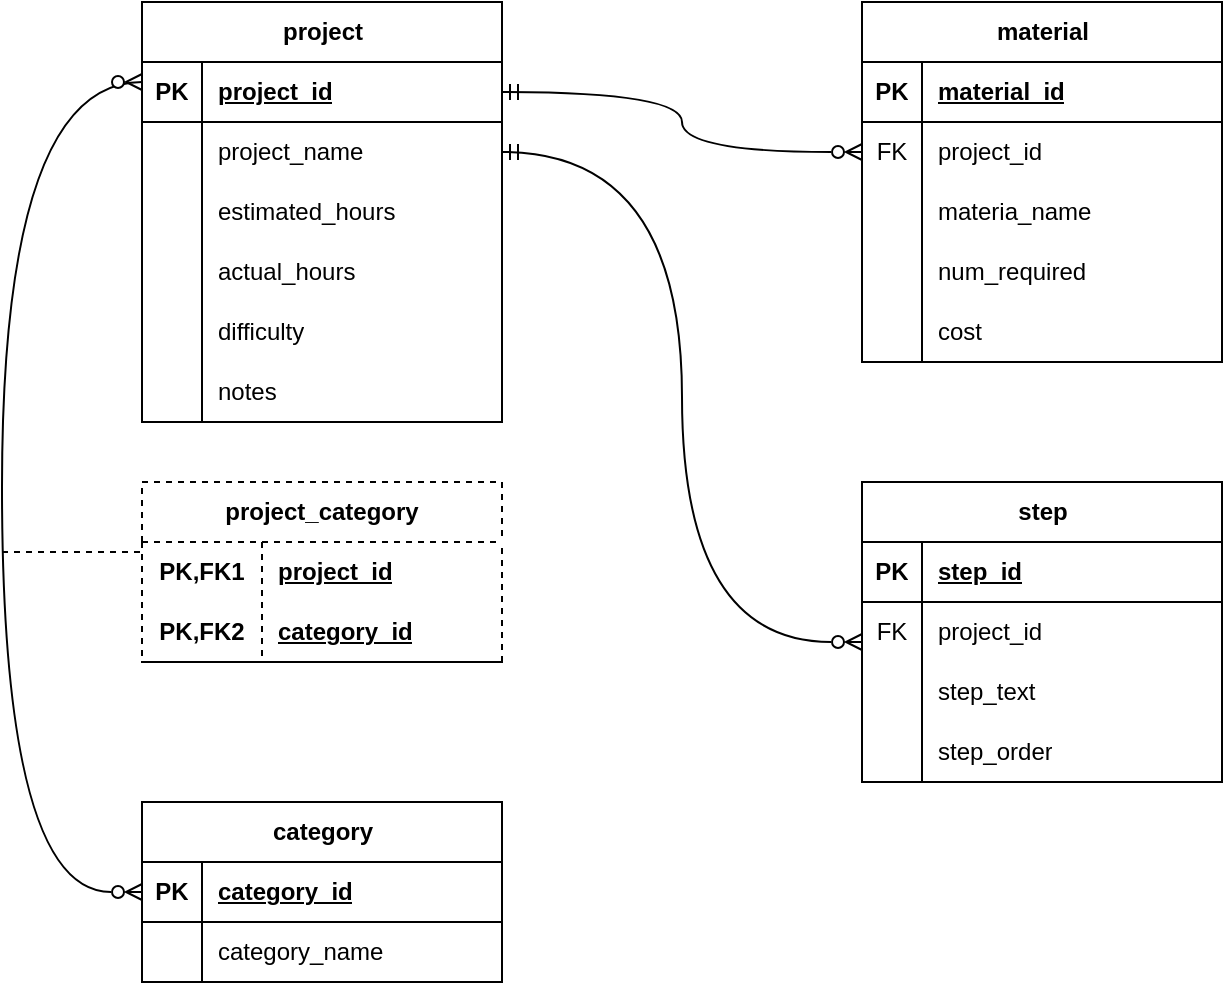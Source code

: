 <mxfile version="21.2.1" type="device">
  <diagram name="Page-1" id="FOi2BXYMljeye7m09q3W">
    <mxGraphModel dx="954" dy="727" grid="1" gridSize="10" guides="1" tooltips="1" connect="1" arrows="1" fold="1" page="1" pageScale="1" pageWidth="850" pageHeight="1100" math="0" shadow="0">
      <root>
        <mxCell id="0" />
        <mxCell id="1" parent="0" />
        <mxCell id="hgDa3XyKUYZ6Zz-X76KH-16" value="project" style="shape=table;startSize=30;container=1;collapsible=1;childLayout=tableLayout;fixedRows=1;rowLines=0;fontStyle=1;align=center;resizeLast=1;html=1;" vertex="1" parent="1">
          <mxGeometry x="140" y="40" width="180" height="210" as="geometry" />
        </mxCell>
        <mxCell id="hgDa3XyKUYZ6Zz-X76KH-17" value="" style="shape=tableRow;horizontal=0;startSize=0;swimlaneHead=0;swimlaneBody=0;fillColor=none;collapsible=0;dropTarget=0;points=[[0,0.5],[1,0.5]];portConstraint=eastwest;top=0;left=0;right=0;bottom=1;" vertex="1" parent="hgDa3XyKUYZ6Zz-X76KH-16">
          <mxGeometry y="30" width="180" height="30" as="geometry" />
        </mxCell>
        <mxCell id="hgDa3XyKUYZ6Zz-X76KH-18" value="PK" style="shape=partialRectangle;connectable=0;fillColor=none;top=0;left=0;bottom=0;right=0;fontStyle=1;overflow=hidden;whiteSpace=wrap;html=1;" vertex="1" parent="hgDa3XyKUYZ6Zz-X76KH-17">
          <mxGeometry width="30" height="30" as="geometry">
            <mxRectangle width="30" height="30" as="alternateBounds" />
          </mxGeometry>
        </mxCell>
        <mxCell id="hgDa3XyKUYZ6Zz-X76KH-19" value="project_id" style="shape=partialRectangle;connectable=0;fillColor=none;top=0;left=0;bottom=0;right=0;align=left;spacingLeft=6;fontStyle=5;overflow=hidden;whiteSpace=wrap;html=1;" vertex="1" parent="hgDa3XyKUYZ6Zz-X76KH-17">
          <mxGeometry x="30" width="150" height="30" as="geometry">
            <mxRectangle width="150" height="30" as="alternateBounds" />
          </mxGeometry>
        </mxCell>
        <mxCell id="hgDa3XyKUYZ6Zz-X76KH-20" value="" style="shape=tableRow;horizontal=0;startSize=0;swimlaneHead=0;swimlaneBody=0;fillColor=none;collapsible=0;dropTarget=0;points=[[0,0.5],[1,0.5]];portConstraint=eastwest;top=0;left=0;right=0;bottom=0;" vertex="1" parent="hgDa3XyKUYZ6Zz-X76KH-16">
          <mxGeometry y="60" width="180" height="30" as="geometry" />
        </mxCell>
        <mxCell id="hgDa3XyKUYZ6Zz-X76KH-21" value="" style="shape=partialRectangle;connectable=0;fillColor=none;top=0;left=0;bottom=0;right=0;editable=1;overflow=hidden;whiteSpace=wrap;html=1;" vertex="1" parent="hgDa3XyKUYZ6Zz-X76KH-20">
          <mxGeometry width="30" height="30" as="geometry">
            <mxRectangle width="30" height="30" as="alternateBounds" />
          </mxGeometry>
        </mxCell>
        <mxCell id="hgDa3XyKUYZ6Zz-X76KH-22" value="project_name" style="shape=partialRectangle;connectable=0;fillColor=none;top=0;left=0;bottom=0;right=0;align=left;spacingLeft=6;overflow=hidden;whiteSpace=wrap;html=1;" vertex="1" parent="hgDa3XyKUYZ6Zz-X76KH-20">
          <mxGeometry x="30" width="150" height="30" as="geometry">
            <mxRectangle width="150" height="30" as="alternateBounds" />
          </mxGeometry>
        </mxCell>
        <mxCell id="hgDa3XyKUYZ6Zz-X76KH-23" value="" style="shape=tableRow;horizontal=0;startSize=0;swimlaneHead=0;swimlaneBody=0;fillColor=none;collapsible=0;dropTarget=0;points=[[0,0.5],[1,0.5]];portConstraint=eastwest;top=0;left=0;right=0;bottom=0;" vertex="1" parent="hgDa3XyKUYZ6Zz-X76KH-16">
          <mxGeometry y="90" width="180" height="30" as="geometry" />
        </mxCell>
        <mxCell id="hgDa3XyKUYZ6Zz-X76KH-24" value="" style="shape=partialRectangle;connectable=0;fillColor=none;top=0;left=0;bottom=0;right=0;editable=1;overflow=hidden;whiteSpace=wrap;html=1;" vertex="1" parent="hgDa3XyKUYZ6Zz-X76KH-23">
          <mxGeometry width="30" height="30" as="geometry">
            <mxRectangle width="30" height="30" as="alternateBounds" />
          </mxGeometry>
        </mxCell>
        <mxCell id="hgDa3XyKUYZ6Zz-X76KH-25" value="estimated_hours" style="shape=partialRectangle;connectable=0;fillColor=none;top=0;left=0;bottom=0;right=0;align=left;spacingLeft=6;overflow=hidden;whiteSpace=wrap;html=1;" vertex="1" parent="hgDa3XyKUYZ6Zz-X76KH-23">
          <mxGeometry x="30" width="150" height="30" as="geometry">
            <mxRectangle width="150" height="30" as="alternateBounds" />
          </mxGeometry>
        </mxCell>
        <mxCell id="hgDa3XyKUYZ6Zz-X76KH-26" value="" style="shape=tableRow;horizontal=0;startSize=0;swimlaneHead=0;swimlaneBody=0;fillColor=none;collapsible=0;dropTarget=0;points=[[0,0.5],[1,0.5]];portConstraint=eastwest;top=0;left=0;right=0;bottom=0;" vertex="1" parent="hgDa3XyKUYZ6Zz-X76KH-16">
          <mxGeometry y="120" width="180" height="30" as="geometry" />
        </mxCell>
        <mxCell id="hgDa3XyKUYZ6Zz-X76KH-27" value="" style="shape=partialRectangle;connectable=0;fillColor=none;top=0;left=0;bottom=0;right=0;editable=1;overflow=hidden;whiteSpace=wrap;html=1;" vertex="1" parent="hgDa3XyKUYZ6Zz-X76KH-26">
          <mxGeometry width="30" height="30" as="geometry">
            <mxRectangle width="30" height="30" as="alternateBounds" />
          </mxGeometry>
        </mxCell>
        <mxCell id="hgDa3XyKUYZ6Zz-X76KH-28" value="actual_hours" style="shape=partialRectangle;connectable=0;fillColor=none;top=0;left=0;bottom=0;right=0;align=left;spacingLeft=6;overflow=hidden;whiteSpace=wrap;html=1;" vertex="1" parent="hgDa3XyKUYZ6Zz-X76KH-26">
          <mxGeometry x="30" width="150" height="30" as="geometry">
            <mxRectangle width="150" height="30" as="alternateBounds" />
          </mxGeometry>
        </mxCell>
        <mxCell id="hgDa3XyKUYZ6Zz-X76KH-32" style="shape=tableRow;horizontal=0;startSize=0;swimlaneHead=0;swimlaneBody=0;fillColor=none;collapsible=0;dropTarget=0;points=[[0,0.5],[1,0.5]];portConstraint=eastwest;top=0;left=0;right=0;bottom=0;" vertex="1" parent="hgDa3XyKUYZ6Zz-X76KH-16">
          <mxGeometry y="150" width="180" height="30" as="geometry" />
        </mxCell>
        <mxCell id="hgDa3XyKUYZ6Zz-X76KH-33" style="shape=partialRectangle;connectable=0;fillColor=none;top=0;left=0;bottom=0;right=0;editable=1;overflow=hidden;whiteSpace=wrap;html=1;" vertex="1" parent="hgDa3XyKUYZ6Zz-X76KH-32">
          <mxGeometry width="30" height="30" as="geometry">
            <mxRectangle width="30" height="30" as="alternateBounds" />
          </mxGeometry>
        </mxCell>
        <mxCell id="hgDa3XyKUYZ6Zz-X76KH-34" value="difficulty" style="shape=partialRectangle;connectable=0;fillColor=none;top=0;left=0;bottom=0;right=0;align=left;spacingLeft=6;overflow=hidden;whiteSpace=wrap;html=1;" vertex="1" parent="hgDa3XyKUYZ6Zz-X76KH-32">
          <mxGeometry x="30" width="150" height="30" as="geometry">
            <mxRectangle width="150" height="30" as="alternateBounds" />
          </mxGeometry>
        </mxCell>
        <mxCell id="hgDa3XyKUYZ6Zz-X76KH-29" style="shape=tableRow;horizontal=0;startSize=0;swimlaneHead=0;swimlaneBody=0;fillColor=none;collapsible=0;dropTarget=0;points=[[0,0.5],[1,0.5]];portConstraint=eastwest;top=0;left=0;right=0;bottom=0;" vertex="1" parent="hgDa3XyKUYZ6Zz-X76KH-16">
          <mxGeometry y="180" width="180" height="30" as="geometry" />
        </mxCell>
        <mxCell id="hgDa3XyKUYZ6Zz-X76KH-30" style="shape=partialRectangle;connectable=0;fillColor=none;top=0;left=0;bottom=0;right=0;editable=1;overflow=hidden;whiteSpace=wrap;html=1;" vertex="1" parent="hgDa3XyKUYZ6Zz-X76KH-29">
          <mxGeometry width="30" height="30" as="geometry">
            <mxRectangle width="30" height="30" as="alternateBounds" />
          </mxGeometry>
        </mxCell>
        <mxCell id="hgDa3XyKUYZ6Zz-X76KH-31" value="notes" style="shape=partialRectangle;connectable=0;fillColor=none;top=0;left=0;bottom=0;right=0;align=left;spacingLeft=6;overflow=hidden;whiteSpace=wrap;html=1;" vertex="1" parent="hgDa3XyKUYZ6Zz-X76KH-29">
          <mxGeometry x="30" width="150" height="30" as="geometry">
            <mxRectangle width="150" height="30" as="alternateBounds" />
          </mxGeometry>
        </mxCell>
        <mxCell id="hgDa3XyKUYZ6Zz-X76KH-35" value="material" style="shape=table;startSize=30;container=1;collapsible=1;childLayout=tableLayout;fixedRows=1;rowLines=0;fontStyle=1;align=center;resizeLast=1;html=1;" vertex="1" parent="1">
          <mxGeometry x="500" y="40" width="180" height="180" as="geometry" />
        </mxCell>
        <mxCell id="hgDa3XyKUYZ6Zz-X76KH-36" value="" style="shape=tableRow;horizontal=0;startSize=0;swimlaneHead=0;swimlaneBody=0;fillColor=none;collapsible=0;dropTarget=0;points=[[0,0.5],[1,0.5]];portConstraint=eastwest;top=0;left=0;right=0;bottom=1;" vertex="1" parent="hgDa3XyKUYZ6Zz-X76KH-35">
          <mxGeometry y="30" width="180" height="30" as="geometry" />
        </mxCell>
        <mxCell id="hgDa3XyKUYZ6Zz-X76KH-37" value="PK" style="shape=partialRectangle;connectable=0;fillColor=none;top=0;left=0;bottom=0;right=0;fontStyle=1;overflow=hidden;whiteSpace=wrap;html=1;" vertex="1" parent="hgDa3XyKUYZ6Zz-X76KH-36">
          <mxGeometry width="30" height="30" as="geometry">
            <mxRectangle width="30" height="30" as="alternateBounds" />
          </mxGeometry>
        </mxCell>
        <mxCell id="hgDa3XyKUYZ6Zz-X76KH-38" value="material_id" style="shape=partialRectangle;connectable=0;fillColor=none;top=0;left=0;bottom=0;right=0;align=left;spacingLeft=6;fontStyle=5;overflow=hidden;whiteSpace=wrap;html=1;" vertex="1" parent="hgDa3XyKUYZ6Zz-X76KH-36">
          <mxGeometry x="30" width="150" height="30" as="geometry">
            <mxRectangle width="150" height="30" as="alternateBounds" />
          </mxGeometry>
        </mxCell>
        <mxCell id="hgDa3XyKUYZ6Zz-X76KH-39" value="" style="shape=tableRow;horizontal=0;startSize=0;swimlaneHead=0;swimlaneBody=0;fillColor=none;collapsible=0;dropTarget=0;points=[[0,0.5],[1,0.5]];portConstraint=eastwest;top=0;left=0;right=0;bottom=0;" vertex="1" parent="hgDa3XyKUYZ6Zz-X76KH-35">
          <mxGeometry y="60" width="180" height="30" as="geometry" />
        </mxCell>
        <mxCell id="hgDa3XyKUYZ6Zz-X76KH-40" value="FK" style="shape=partialRectangle;connectable=0;fillColor=none;top=0;left=0;bottom=0;right=0;editable=1;overflow=hidden;whiteSpace=wrap;html=1;" vertex="1" parent="hgDa3XyKUYZ6Zz-X76KH-39">
          <mxGeometry width="30" height="30" as="geometry">
            <mxRectangle width="30" height="30" as="alternateBounds" />
          </mxGeometry>
        </mxCell>
        <mxCell id="hgDa3XyKUYZ6Zz-X76KH-41" value="project_id" style="shape=partialRectangle;connectable=0;fillColor=none;top=0;left=0;bottom=0;right=0;align=left;spacingLeft=6;overflow=hidden;whiteSpace=wrap;html=1;" vertex="1" parent="hgDa3XyKUYZ6Zz-X76KH-39">
          <mxGeometry x="30" width="150" height="30" as="geometry">
            <mxRectangle width="150" height="30" as="alternateBounds" />
          </mxGeometry>
        </mxCell>
        <mxCell id="hgDa3XyKUYZ6Zz-X76KH-42" value="" style="shape=tableRow;horizontal=0;startSize=0;swimlaneHead=0;swimlaneBody=0;fillColor=none;collapsible=0;dropTarget=0;points=[[0,0.5],[1,0.5]];portConstraint=eastwest;top=0;left=0;right=0;bottom=0;" vertex="1" parent="hgDa3XyKUYZ6Zz-X76KH-35">
          <mxGeometry y="90" width="180" height="30" as="geometry" />
        </mxCell>
        <mxCell id="hgDa3XyKUYZ6Zz-X76KH-43" value="" style="shape=partialRectangle;connectable=0;fillColor=none;top=0;left=0;bottom=0;right=0;editable=1;overflow=hidden;whiteSpace=wrap;html=1;" vertex="1" parent="hgDa3XyKUYZ6Zz-X76KH-42">
          <mxGeometry width="30" height="30" as="geometry">
            <mxRectangle width="30" height="30" as="alternateBounds" />
          </mxGeometry>
        </mxCell>
        <mxCell id="hgDa3XyKUYZ6Zz-X76KH-44" value="materia_name" style="shape=partialRectangle;connectable=0;fillColor=none;top=0;left=0;bottom=0;right=0;align=left;spacingLeft=6;overflow=hidden;whiteSpace=wrap;html=1;" vertex="1" parent="hgDa3XyKUYZ6Zz-X76KH-42">
          <mxGeometry x="30" width="150" height="30" as="geometry">
            <mxRectangle width="150" height="30" as="alternateBounds" />
          </mxGeometry>
        </mxCell>
        <mxCell id="hgDa3XyKUYZ6Zz-X76KH-48" style="shape=tableRow;horizontal=0;startSize=0;swimlaneHead=0;swimlaneBody=0;fillColor=none;collapsible=0;dropTarget=0;points=[[0,0.5],[1,0.5]];portConstraint=eastwest;top=0;left=0;right=0;bottom=0;" vertex="1" parent="hgDa3XyKUYZ6Zz-X76KH-35">
          <mxGeometry y="120" width="180" height="30" as="geometry" />
        </mxCell>
        <mxCell id="hgDa3XyKUYZ6Zz-X76KH-49" style="shape=partialRectangle;connectable=0;fillColor=none;top=0;left=0;bottom=0;right=0;editable=1;overflow=hidden;whiteSpace=wrap;html=1;" vertex="1" parent="hgDa3XyKUYZ6Zz-X76KH-48">
          <mxGeometry width="30" height="30" as="geometry">
            <mxRectangle width="30" height="30" as="alternateBounds" />
          </mxGeometry>
        </mxCell>
        <mxCell id="hgDa3XyKUYZ6Zz-X76KH-50" value="num_required" style="shape=partialRectangle;connectable=0;fillColor=none;top=0;left=0;bottom=0;right=0;align=left;spacingLeft=6;overflow=hidden;whiteSpace=wrap;html=1;" vertex="1" parent="hgDa3XyKUYZ6Zz-X76KH-48">
          <mxGeometry x="30" width="150" height="30" as="geometry">
            <mxRectangle width="150" height="30" as="alternateBounds" />
          </mxGeometry>
        </mxCell>
        <mxCell id="hgDa3XyKUYZ6Zz-X76KH-45" value="" style="shape=tableRow;horizontal=0;startSize=0;swimlaneHead=0;swimlaneBody=0;fillColor=none;collapsible=0;dropTarget=0;points=[[0,0.5],[1,0.5]];portConstraint=eastwest;top=0;left=0;right=0;bottom=0;" vertex="1" parent="hgDa3XyKUYZ6Zz-X76KH-35">
          <mxGeometry y="150" width="180" height="30" as="geometry" />
        </mxCell>
        <mxCell id="hgDa3XyKUYZ6Zz-X76KH-46" value="" style="shape=partialRectangle;connectable=0;fillColor=none;top=0;left=0;bottom=0;right=0;editable=1;overflow=hidden;whiteSpace=wrap;html=1;" vertex="1" parent="hgDa3XyKUYZ6Zz-X76KH-45">
          <mxGeometry width="30" height="30" as="geometry">
            <mxRectangle width="30" height="30" as="alternateBounds" />
          </mxGeometry>
        </mxCell>
        <mxCell id="hgDa3XyKUYZ6Zz-X76KH-47" value="cost" style="shape=partialRectangle;connectable=0;fillColor=none;top=0;left=0;bottom=0;right=0;align=left;spacingLeft=6;overflow=hidden;whiteSpace=wrap;html=1;" vertex="1" parent="hgDa3XyKUYZ6Zz-X76KH-45">
          <mxGeometry x="30" width="150" height="30" as="geometry">
            <mxRectangle width="150" height="30" as="alternateBounds" />
          </mxGeometry>
        </mxCell>
        <mxCell id="hgDa3XyKUYZ6Zz-X76KH-51" value="step" style="shape=table;startSize=30;container=1;collapsible=1;childLayout=tableLayout;fixedRows=1;rowLines=0;fontStyle=1;align=center;resizeLast=1;html=1;" vertex="1" parent="1">
          <mxGeometry x="500" y="280" width="180" height="150" as="geometry" />
        </mxCell>
        <mxCell id="hgDa3XyKUYZ6Zz-X76KH-52" value="" style="shape=tableRow;horizontal=0;startSize=0;swimlaneHead=0;swimlaneBody=0;fillColor=none;collapsible=0;dropTarget=0;points=[[0,0.5],[1,0.5]];portConstraint=eastwest;top=0;left=0;right=0;bottom=1;" vertex="1" parent="hgDa3XyKUYZ6Zz-X76KH-51">
          <mxGeometry y="30" width="180" height="30" as="geometry" />
        </mxCell>
        <mxCell id="hgDa3XyKUYZ6Zz-X76KH-53" value="PK" style="shape=partialRectangle;connectable=0;fillColor=none;top=0;left=0;bottom=0;right=0;fontStyle=1;overflow=hidden;whiteSpace=wrap;html=1;" vertex="1" parent="hgDa3XyKUYZ6Zz-X76KH-52">
          <mxGeometry width="30" height="30" as="geometry">
            <mxRectangle width="30" height="30" as="alternateBounds" />
          </mxGeometry>
        </mxCell>
        <mxCell id="hgDa3XyKUYZ6Zz-X76KH-54" value="step_id" style="shape=partialRectangle;connectable=0;fillColor=none;top=0;left=0;bottom=0;right=0;align=left;spacingLeft=6;fontStyle=5;overflow=hidden;whiteSpace=wrap;html=1;" vertex="1" parent="hgDa3XyKUYZ6Zz-X76KH-52">
          <mxGeometry x="30" width="150" height="30" as="geometry">
            <mxRectangle width="150" height="30" as="alternateBounds" />
          </mxGeometry>
        </mxCell>
        <mxCell id="hgDa3XyKUYZ6Zz-X76KH-55" value="" style="shape=tableRow;horizontal=0;startSize=0;swimlaneHead=0;swimlaneBody=0;fillColor=none;collapsible=0;dropTarget=0;points=[[0,0.5],[1,0.5]];portConstraint=eastwest;top=0;left=0;right=0;bottom=0;" vertex="1" parent="hgDa3XyKUYZ6Zz-X76KH-51">
          <mxGeometry y="60" width="180" height="30" as="geometry" />
        </mxCell>
        <mxCell id="hgDa3XyKUYZ6Zz-X76KH-56" value="FK" style="shape=partialRectangle;connectable=0;fillColor=none;top=0;left=0;bottom=0;right=0;editable=1;overflow=hidden;whiteSpace=wrap;html=1;" vertex="1" parent="hgDa3XyKUYZ6Zz-X76KH-55">
          <mxGeometry width="30" height="30" as="geometry">
            <mxRectangle width="30" height="30" as="alternateBounds" />
          </mxGeometry>
        </mxCell>
        <mxCell id="hgDa3XyKUYZ6Zz-X76KH-57" value="project_id" style="shape=partialRectangle;connectable=0;fillColor=none;top=0;left=0;bottom=0;right=0;align=left;spacingLeft=6;overflow=hidden;whiteSpace=wrap;html=1;" vertex="1" parent="hgDa3XyKUYZ6Zz-X76KH-55">
          <mxGeometry x="30" width="150" height="30" as="geometry">
            <mxRectangle width="150" height="30" as="alternateBounds" />
          </mxGeometry>
        </mxCell>
        <mxCell id="hgDa3XyKUYZ6Zz-X76KH-58" value="" style="shape=tableRow;horizontal=0;startSize=0;swimlaneHead=0;swimlaneBody=0;fillColor=none;collapsible=0;dropTarget=0;points=[[0,0.5],[1,0.5]];portConstraint=eastwest;top=0;left=0;right=0;bottom=0;" vertex="1" parent="hgDa3XyKUYZ6Zz-X76KH-51">
          <mxGeometry y="90" width="180" height="30" as="geometry" />
        </mxCell>
        <mxCell id="hgDa3XyKUYZ6Zz-X76KH-59" value="" style="shape=partialRectangle;connectable=0;fillColor=none;top=0;left=0;bottom=0;right=0;editable=1;overflow=hidden;whiteSpace=wrap;html=1;" vertex="1" parent="hgDa3XyKUYZ6Zz-X76KH-58">
          <mxGeometry width="30" height="30" as="geometry">
            <mxRectangle width="30" height="30" as="alternateBounds" />
          </mxGeometry>
        </mxCell>
        <mxCell id="hgDa3XyKUYZ6Zz-X76KH-60" value="step_text" style="shape=partialRectangle;connectable=0;fillColor=none;top=0;left=0;bottom=0;right=0;align=left;spacingLeft=6;overflow=hidden;whiteSpace=wrap;html=1;" vertex="1" parent="hgDa3XyKUYZ6Zz-X76KH-58">
          <mxGeometry x="30" width="150" height="30" as="geometry">
            <mxRectangle width="150" height="30" as="alternateBounds" />
          </mxGeometry>
        </mxCell>
        <mxCell id="hgDa3XyKUYZ6Zz-X76KH-61" value="" style="shape=tableRow;horizontal=0;startSize=0;swimlaneHead=0;swimlaneBody=0;fillColor=none;collapsible=0;dropTarget=0;points=[[0,0.5],[1,0.5]];portConstraint=eastwest;top=0;left=0;right=0;bottom=0;" vertex="1" parent="hgDa3XyKUYZ6Zz-X76KH-51">
          <mxGeometry y="120" width="180" height="30" as="geometry" />
        </mxCell>
        <mxCell id="hgDa3XyKUYZ6Zz-X76KH-62" value="" style="shape=partialRectangle;connectable=0;fillColor=none;top=0;left=0;bottom=0;right=0;editable=1;overflow=hidden;whiteSpace=wrap;html=1;" vertex="1" parent="hgDa3XyKUYZ6Zz-X76KH-61">
          <mxGeometry width="30" height="30" as="geometry">
            <mxRectangle width="30" height="30" as="alternateBounds" />
          </mxGeometry>
        </mxCell>
        <mxCell id="hgDa3XyKUYZ6Zz-X76KH-63" value="step_order" style="shape=partialRectangle;connectable=0;fillColor=none;top=0;left=0;bottom=0;right=0;align=left;spacingLeft=6;overflow=hidden;whiteSpace=wrap;html=1;" vertex="1" parent="hgDa3XyKUYZ6Zz-X76KH-61">
          <mxGeometry x="30" width="150" height="30" as="geometry">
            <mxRectangle width="150" height="30" as="alternateBounds" />
          </mxGeometry>
        </mxCell>
        <mxCell id="hgDa3XyKUYZ6Zz-X76KH-64" value="category" style="shape=table;startSize=30;container=1;collapsible=1;childLayout=tableLayout;fixedRows=1;rowLines=0;fontStyle=1;align=center;resizeLast=1;html=1;" vertex="1" parent="1">
          <mxGeometry x="140" y="440" width="180" height="90" as="geometry" />
        </mxCell>
        <mxCell id="hgDa3XyKUYZ6Zz-X76KH-65" value="" style="shape=tableRow;horizontal=0;startSize=0;swimlaneHead=0;swimlaneBody=0;fillColor=none;collapsible=0;dropTarget=0;points=[[0,0.5],[1,0.5]];portConstraint=eastwest;top=0;left=0;right=0;bottom=1;" vertex="1" parent="hgDa3XyKUYZ6Zz-X76KH-64">
          <mxGeometry y="30" width="180" height="30" as="geometry" />
        </mxCell>
        <mxCell id="hgDa3XyKUYZ6Zz-X76KH-66" value="PK" style="shape=partialRectangle;connectable=0;fillColor=none;top=0;left=0;bottom=0;right=0;fontStyle=1;overflow=hidden;whiteSpace=wrap;html=1;" vertex="1" parent="hgDa3XyKUYZ6Zz-X76KH-65">
          <mxGeometry width="30" height="30" as="geometry">
            <mxRectangle width="30" height="30" as="alternateBounds" />
          </mxGeometry>
        </mxCell>
        <mxCell id="hgDa3XyKUYZ6Zz-X76KH-67" value="category_id" style="shape=partialRectangle;connectable=0;fillColor=none;top=0;left=0;bottom=0;right=0;align=left;spacingLeft=6;fontStyle=5;overflow=hidden;whiteSpace=wrap;html=1;" vertex="1" parent="hgDa3XyKUYZ6Zz-X76KH-65">
          <mxGeometry x="30" width="150" height="30" as="geometry">
            <mxRectangle width="150" height="30" as="alternateBounds" />
          </mxGeometry>
        </mxCell>
        <mxCell id="hgDa3XyKUYZ6Zz-X76KH-68" value="" style="shape=tableRow;horizontal=0;startSize=0;swimlaneHead=0;swimlaneBody=0;fillColor=none;collapsible=0;dropTarget=0;points=[[0,0.5],[1,0.5]];portConstraint=eastwest;top=0;left=0;right=0;bottom=0;" vertex="1" parent="hgDa3XyKUYZ6Zz-X76KH-64">
          <mxGeometry y="60" width="180" height="30" as="geometry" />
        </mxCell>
        <mxCell id="hgDa3XyKUYZ6Zz-X76KH-69" value="" style="shape=partialRectangle;connectable=0;fillColor=none;top=0;left=0;bottom=0;right=0;editable=1;overflow=hidden;whiteSpace=wrap;html=1;" vertex="1" parent="hgDa3XyKUYZ6Zz-X76KH-68">
          <mxGeometry width="30" height="30" as="geometry">
            <mxRectangle width="30" height="30" as="alternateBounds" />
          </mxGeometry>
        </mxCell>
        <mxCell id="hgDa3XyKUYZ6Zz-X76KH-70" value="category_name" style="shape=partialRectangle;connectable=0;fillColor=none;top=0;left=0;bottom=0;right=0;align=left;spacingLeft=6;overflow=hidden;whiteSpace=wrap;html=1;" vertex="1" parent="hgDa3XyKUYZ6Zz-X76KH-68">
          <mxGeometry x="30" width="150" height="30" as="geometry">
            <mxRectangle width="150" height="30" as="alternateBounds" />
          </mxGeometry>
        </mxCell>
        <mxCell id="hgDa3XyKUYZ6Zz-X76KH-90" value="project_category" style="shape=table;startSize=30;container=1;collapsible=1;childLayout=tableLayout;fixedRows=1;rowLines=0;fontStyle=1;align=center;resizeLast=1;html=1;whiteSpace=wrap;dashed=1;" vertex="1" parent="1">
          <mxGeometry x="140" y="280" width="180" height="90" as="geometry" />
        </mxCell>
        <mxCell id="hgDa3XyKUYZ6Zz-X76KH-91" value="" style="shape=tableRow;horizontal=0;startSize=0;swimlaneHead=0;swimlaneBody=0;fillColor=none;collapsible=0;dropTarget=0;points=[[0,0.5],[1,0.5]];portConstraint=eastwest;top=0;left=0;right=0;bottom=0;html=1;" vertex="1" parent="hgDa3XyKUYZ6Zz-X76KH-90">
          <mxGeometry y="30" width="180" height="30" as="geometry" />
        </mxCell>
        <mxCell id="hgDa3XyKUYZ6Zz-X76KH-92" value="PK,FK1" style="shape=partialRectangle;connectable=0;fillColor=none;top=0;left=0;bottom=0;right=0;fontStyle=1;overflow=hidden;html=1;whiteSpace=wrap;" vertex="1" parent="hgDa3XyKUYZ6Zz-X76KH-91">
          <mxGeometry width="60" height="30" as="geometry">
            <mxRectangle width="60" height="30" as="alternateBounds" />
          </mxGeometry>
        </mxCell>
        <mxCell id="hgDa3XyKUYZ6Zz-X76KH-93" value="project_id" style="shape=partialRectangle;connectable=0;fillColor=none;top=0;left=0;bottom=0;right=0;align=left;spacingLeft=6;fontStyle=5;overflow=hidden;html=1;whiteSpace=wrap;" vertex="1" parent="hgDa3XyKUYZ6Zz-X76KH-91">
          <mxGeometry x="60" width="120" height="30" as="geometry">
            <mxRectangle width="120" height="30" as="alternateBounds" />
          </mxGeometry>
        </mxCell>
        <mxCell id="hgDa3XyKUYZ6Zz-X76KH-94" value="" style="shape=tableRow;horizontal=0;startSize=0;swimlaneHead=0;swimlaneBody=0;fillColor=none;collapsible=0;dropTarget=0;points=[[0,0.5],[1,0.5]];portConstraint=eastwest;top=0;left=0;right=0;bottom=1;html=1;" vertex="1" parent="hgDa3XyKUYZ6Zz-X76KH-90">
          <mxGeometry y="60" width="180" height="30" as="geometry" />
        </mxCell>
        <mxCell id="hgDa3XyKUYZ6Zz-X76KH-95" value="PK,FK2" style="shape=partialRectangle;connectable=0;fillColor=none;top=0;left=0;bottom=0;right=0;fontStyle=1;overflow=hidden;html=1;whiteSpace=wrap;" vertex="1" parent="hgDa3XyKUYZ6Zz-X76KH-94">
          <mxGeometry width="60" height="30" as="geometry">
            <mxRectangle width="60" height="30" as="alternateBounds" />
          </mxGeometry>
        </mxCell>
        <mxCell id="hgDa3XyKUYZ6Zz-X76KH-96" value="category_id" style="shape=partialRectangle;connectable=0;fillColor=none;top=0;left=0;bottom=0;right=0;align=left;spacingLeft=6;fontStyle=5;overflow=hidden;html=1;whiteSpace=wrap;" vertex="1" parent="hgDa3XyKUYZ6Zz-X76KH-94">
          <mxGeometry x="60" width="120" height="30" as="geometry">
            <mxRectangle width="120" height="30" as="alternateBounds" />
          </mxGeometry>
        </mxCell>
        <mxCell id="hgDa3XyKUYZ6Zz-X76KH-104" value="" style="edgeStyle=orthogonalEdgeStyle;fontSize=12;html=1;endArrow=ERmandOne;rounded=0;exitX=0;exitY=0.5;exitDx=0;exitDy=0;curved=1;startArrow=ERzeroToMany;startFill=0;" edge="1" parent="1" source="hgDa3XyKUYZ6Zz-X76KH-39" target="hgDa3XyKUYZ6Zz-X76KH-17">
          <mxGeometry width="100" height="100" relative="1" as="geometry">
            <mxPoint x="130" y="190" as="sourcePoint" />
            <mxPoint x="230" y="90" as="targetPoint" />
          </mxGeometry>
        </mxCell>
        <mxCell id="hgDa3XyKUYZ6Zz-X76KH-105" value="" style="edgeStyle=orthogonalEdgeStyle;fontSize=12;html=1;endArrow=ERmandOne;rounded=0;curved=1;startArrow=ERzeroToMany;startFill=0;entryX=1;entryY=0.5;entryDx=0;entryDy=0;" edge="1" parent="1" source="hgDa3XyKUYZ6Zz-X76KH-55" target="hgDa3XyKUYZ6Zz-X76KH-20">
          <mxGeometry width="100" height="100" relative="1" as="geometry">
            <mxPoint x="370" y="360" as="sourcePoint" />
            <mxPoint x="220" y="330" as="targetPoint" />
            <Array as="points">
              <mxPoint x="410" y="360" />
              <mxPoint x="410" y="115" />
            </Array>
          </mxGeometry>
        </mxCell>
        <mxCell id="hgDa3XyKUYZ6Zz-X76KH-106" value="" style="edgeStyle=orthogonalEdgeStyle;fontSize=12;html=1;endArrow=ERzeroToMany;endFill=1;rounded=0;exitX=0;exitY=0.5;exitDx=0;exitDy=0;curved=1;startArrow=ERzeroToMany;startFill=0;" edge="1" parent="1" source="hgDa3XyKUYZ6Zz-X76KH-65">
          <mxGeometry width="100" height="100" relative="1" as="geometry">
            <mxPoint x="50" y="180" as="sourcePoint" />
            <mxPoint x="140" y="80" as="targetPoint" />
            <Array as="points">
              <mxPoint x="70" y="485" />
              <mxPoint x="70" y="80" />
            </Array>
          </mxGeometry>
        </mxCell>
        <mxCell id="hgDa3XyKUYZ6Zz-X76KH-107" value="" style="line;strokeWidth=1;rotatable=0;dashed=1;labelPosition=right;align=left;verticalAlign=middle;spacingTop=0;spacingLeft=6;points=[];portConstraint=eastwest;" vertex="1" parent="1">
          <mxGeometry x="70" y="310" width="70" height="10" as="geometry" />
        </mxCell>
      </root>
    </mxGraphModel>
  </diagram>
</mxfile>
